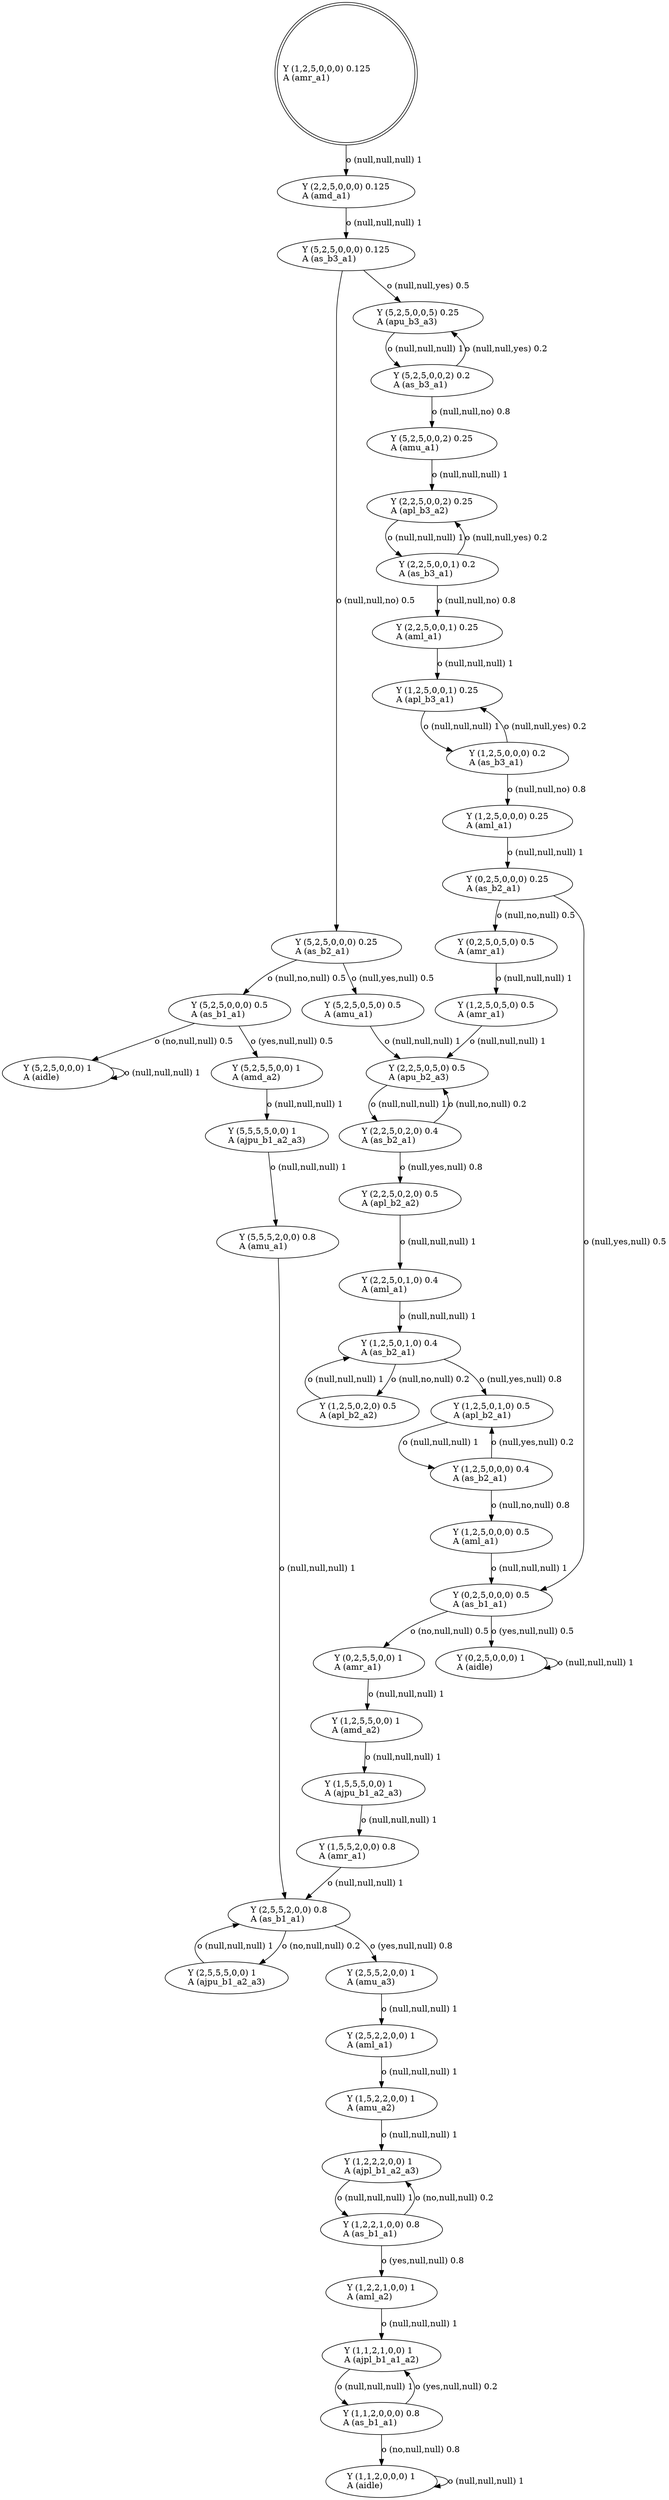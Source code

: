digraph G
{
root [label="Y (1,2,5,0,0,0) 0.125\lA (amr_a1)\l" shape=doublecircle labeljust="l"];
x0row83 [label="Y (2,2,5,0,0,1) 0.25\lA (aml_a1)\l"];
x0row174 [label="Y (5,5,5,2,0,0) 0.8\lA (amu_a1)\l"];
x0row175 [label="Y (2,5,5,2,0,0) 1\lA (amu_a3)\l"];
x0row98 [label="Y (1,2,5,0,0,0) 0.2\lA (as_b3_a1)\l"];
x0row53 [label="Y (5,2,5,0,0,2) 0.25\lA (amu_a1)\l"];
x0row61 [label="Y (2,2,5,0,0,2) 0.25\lA (apl_b3_a2)\l"];
x0row23 [label="Y (5,2,5,0,0,5) 0.25\lA (apu_b3_a3)\l"];
x0row24 [label="Y (5,2,5,0,0,0) 0.25\lA (as_b2_a1)\l"];
x0row246 [label="Y (5,5,5,5,0,0) 1\lA (ajpu_b1_a2_a3)\l"];
x0row44 [label="Y (5,2,5,0,0,2) 0.2\lA (as_b3_a1)\l"];
x0row10 [label="Y (5,2,5,0,0,0) 0.125\lA (as_b3_a1)\l"];
x0row207 [label="Y (1,2,2,1,0,0) 1\lA (aml_a2)\l"];
x0row217 [label="Y (1,1,2,1,0,0) 1\lA (ajpl_b1_a1_a2)\l"];
x0row1 [label="Y (2,2,5,0,0,0) 0.125\lA (amd_a1)\l"];
x0row195 [label="Y (1,2,2,2,0,0) 1\lA (ajpl_b1_a2_a3)\l"];
x0row203 [label="Y (1,2,2,1,0,0) 0.8\lA (as_b1_a1)\l"];
x0row186 [label="Y (2,5,2,2,0,0) 1\lA (aml_a1)\l"];
x0row189 [label="Y (1,5,2,2,0,0) 1\lA (amu_a2)\l"];
x0row227 [label="Y (1,1,2,0,0,0) 0.8\lA (as_b1_a1)\l"];
x0row231 [label="Y (1,1,2,0,0,0) 1\lA (aidle)\l"];
x0row154 [label="Y (1,5,5,5,0,0) 1\lA (ajpu_b1_a2_a3)\l"];
x0row158 [label="Y (2,5,5,5,0,0) 1\lA (ajpu_b1_a2_a3)\l"];
x0row165 [label="Y (2,5,5,2,0,0) 0.8\lA (as_b1_a1)\l"];
x0row164 [label="Y (1,5,5,2,0,0) 0.8\lA (amr_a1)\l"];
x0row132 [label="Y (1,2,5,0,0,0) 0.5\lA (aml_a1)\l"];
x0row134 [label="Y (0,2,5,0,0,0) 1\lA (aidle)\l"];
x0row135 [label="Y (0,2,5,5,0,0) 1\lA (amr_a1)\l"];
x0row116 [label="Y (0,2,5,0,0,0) 0.25\lA (as_b2_a1)\l"];
x0row125 [label="Y (0,2,5,0,0,0) 0.5\lA (as_b1_a1)\l"];
x0row126 [label="Y (0,2,5,0,5,0) 0.5\lA (amr_a1)\l"];
x0row108 [label="Y (1,2,5,0,0,0) 0.25\lA (aml_a1)\l"];
x0row146 [label="Y (1,2,5,5,0,0) 1\lA (amd_a2)\l"];
x0row75 [label="Y (2,2,5,0,0,1) 0.2\lA (as_b3_a1)\l"];
x0row335 [label="Y (5,2,5,0,0,0) 0.5\lA (as_b1_a1)\l"];
x0row349 [label="Y (5,2,5,0,0,0) 1\lA (aidle)\l"];
x0row348 [label="Y (5,2,5,5,0,0) 1\lA (amd_a2)\l"];
x0row289 [label="Y (1,2,5,0,1,0) 0.4\lA (as_b2_a1)\l"];
x0row299 [label="Y (1,2,5,0,1,0) 0.5\lA (apl_b2_a1)\l"];
x0row307 [label="Y (1,2,5,0,0,0) 0.4\lA (as_b2_a1)\l"];
x0row267 [label="Y (5,2,5,0,5,0) 0.5\lA (amu_a1)\l"];
x0row283 [label="Y (2,2,5,0,1,0) 0.4\lA (aml_a1)\l"];
x0row282 [label="Y (1,2,5,0,2,0) 0.5\lA (apl_b2_a2)\l"];
x0row272 [label="Y (2,2,5,0,2,0) 0.4\lA (as_b2_a1)\l"];
x0row275 [label="Y (2,2,5,0,2,0) 0.5\lA (apl_b2_a2)\l"];
x0row251 [label="Y (1,2,5,0,5,0) 0.5\lA (amr_a1)\l"];
x0row260 [label="Y (2,2,5,0,5,0) 0.5\lA (apu_b2_a3)\l"];
x0row90 [label="Y (1,2,5,0,0,1) 0.25\lA (apl_b3_a1)\l"];
root -> x0row1 [label="o (null,null,null) 1\l"];
x0row1 -> x0row10 [label="o (null,null,null) 1\l"];
x0row10 -> x0row23 [label="o (null,null,yes) 0.5\l"];
x0row10 -> x0row24 [label="o (null,null,no) 0.5\l"];
x0row23 -> x0row44 [label="o (null,null,null) 1\l"];
x0row44 -> x0row23 [label="o (null,null,yes) 0.2\l"];
x0row44 -> x0row53 [label="o (null,null,no) 0.8\l"];
x0row53 -> x0row61 [label="o (null,null,null) 1\l"];
x0row61 -> x0row75 [label="o (null,null,null) 1\l"];
x0row75 -> x0row61 [label="o (null,null,yes) 0.2\l"];
x0row75 -> x0row83 [label="o (null,null,no) 0.8\l"];
x0row83 -> x0row90 [label="o (null,null,null) 1\l"];
x0row90 -> x0row98 [label="o (null,null,null) 1\l"];
x0row98 -> x0row90 [label="o (null,null,yes) 0.2\l"];
x0row98 -> x0row108 [label="o (null,null,no) 0.8\l"];
x0row108 -> x0row116 [label="o (null,null,null) 1\l"];
x0row116 -> x0row125 [label="o (null,yes,null) 0.5\l"];
x0row116 -> x0row126 [label="o (null,no,null) 0.5\l"];
x0row125 -> x0row134 [label="o (yes,null,null) 0.5\l"];
x0row125 -> x0row135 [label="o (no,null,null) 0.5\l"];
x0row134 -> x0row134 [label="o (null,null,null) 1\l"];
x0row135 -> x0row146 [label="o (null,null,null) 1\l"];
x0row146 -> x0row154 [label="o (null,null,null) 1\l"];
x0row154 -> x0row164 [label="o (null,null,null) 1\l"];
x0row164 -> x0row165 [label="o (null,null,null) 1\l"];
x0row165 -> x0row175 [label="o (yes,null,null) 0.8\l"];
x0row165 -> x0row158 [label="o (no,null,null) 0.2\l"];
x0row175 -> x0row186 [label="o (null,null,null) 1\l"];
x0row186 -> x0row189 [label="o (null,null,null) 1\l"];
x0row189 -> x0row195 [label="o (null,null,null) 1\l"];
x0row195 -> x0row203 [label="o (null,null,null) 1\l"];
x0row203 -> x0row207 [label="o (yes,null,null) 0.8\l"];
x0row203 -> x0row195 [label="o (no,null,null) 0.2\l"];
x0row207 -> x0row217 [label="o (null,null,null) 1\l"];
x0row217 -> x0row227 [label="o (null,null,null) 1\l"];
x0row227 -> x0row217 [label="o (yes,null,null) 0.2\l"];
x0row227 -> x0row231 [label="o (no,null,null) 0.8\l"];
x0row231 -> x0row231 [label="o (null,null,null) 1\l"];
x0row158 -> x0row165 [label="o (null,null,null) 1\l"];
x0row126 -> x0row251 [label="o (null,null,null) 1\l"];
x0row251 -> x0row260 [label="o (null,null,null) 1\l"];
x0row260 -> x0row272 [label="o (null,null,null) 1\l"];
x0row272 -> x0row275 [label="o (null,yes,null) 0.8\l"];
x0row272 -> x0row260 [label="o (null,no,null) 0.2\l"];
x0row275 -> x0row283 [label="o (null,null,null) 1\l"];
x0row283 -> x0row289 [label="o (null,null,null) 1\l"];
x0row289 -> x0row299 [label="o (null,yes,null) 0.8\l"];
x0row289 -> x0row282 [label="o (null,no,null) 0.2\l"];
x0row299 -> x0row307 [label="o (null,null,null) 1\l"];
x0row307 -> x0row299 [label="o (null,yes,null) 0.2\l"];
x0row307 -> x0row132 [label="o (null,no,null) 0.8\l"];
x0row132 -> x0row125 [label="o (null,null,null) 1\l"];
x0row282 -> x0row289 [label="o (null,null,null) 1\l"];
x0row24 -> x0row267 [label="o (null,yes,null) 0.5\l"];
x0row24 -> x0row335 [label="o (null,no,null) 0.5\l"];
x0row267 -> x0row260 [label="o (null,null,null) 1\l"];
x0row335 -> x0row348 [label="o (yes,null,null) 0.5\l"];
x0row335 -> x0row349 [label="o (no,null,null) 0.5\l"];
x0row348 -> x0row246 [label="o (null,null,null) 1\l"];
x0row246 -> x0row174 [label="o (null,null,null) 1\l"];
x0row174 -> x0row165 [label="o (null,null,null) 1\l"];
x0row349 -> x0row349 [label="o (null,null,null) 1\l"];
}

